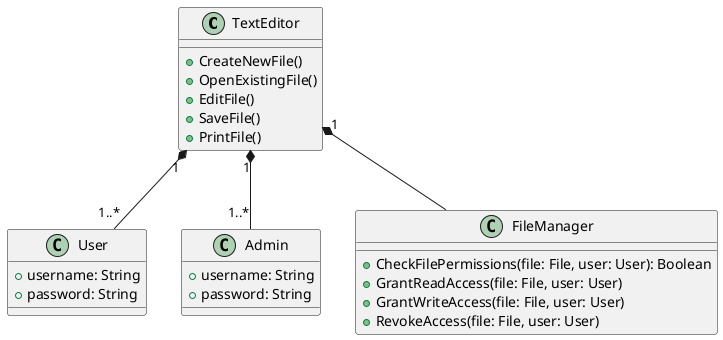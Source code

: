@startuml

class TextEditor {
  +CreateNewFile()
  +OpenExistingFile()
  +EditFile()
  +SaveFile()
  +PrintFile()
}

class User {
  +username: String
  +password: String
}

class Admin {
  +username: String
  +password: String
}

class FileManager {
  +CheckFilePermissions(file: File, user: User): Boolean
  +GrantReadAccess(file: File, user: User)
  +GrantWriteAccess(file: File, user: User)
  +RevokeAccess(file: File, user: User)
}

TextEditor "1" *-- "1..*" User
TextEditor "1" *-- "1..*" Admin
TextEditor "1" *-- FileManager

@enduml
